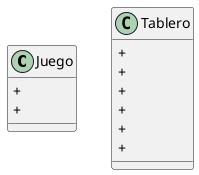@startuml

class Juego{
    +
    +
}

class Tablero{
    +
    +
    +
    +
    +
    +
}


@enduml

